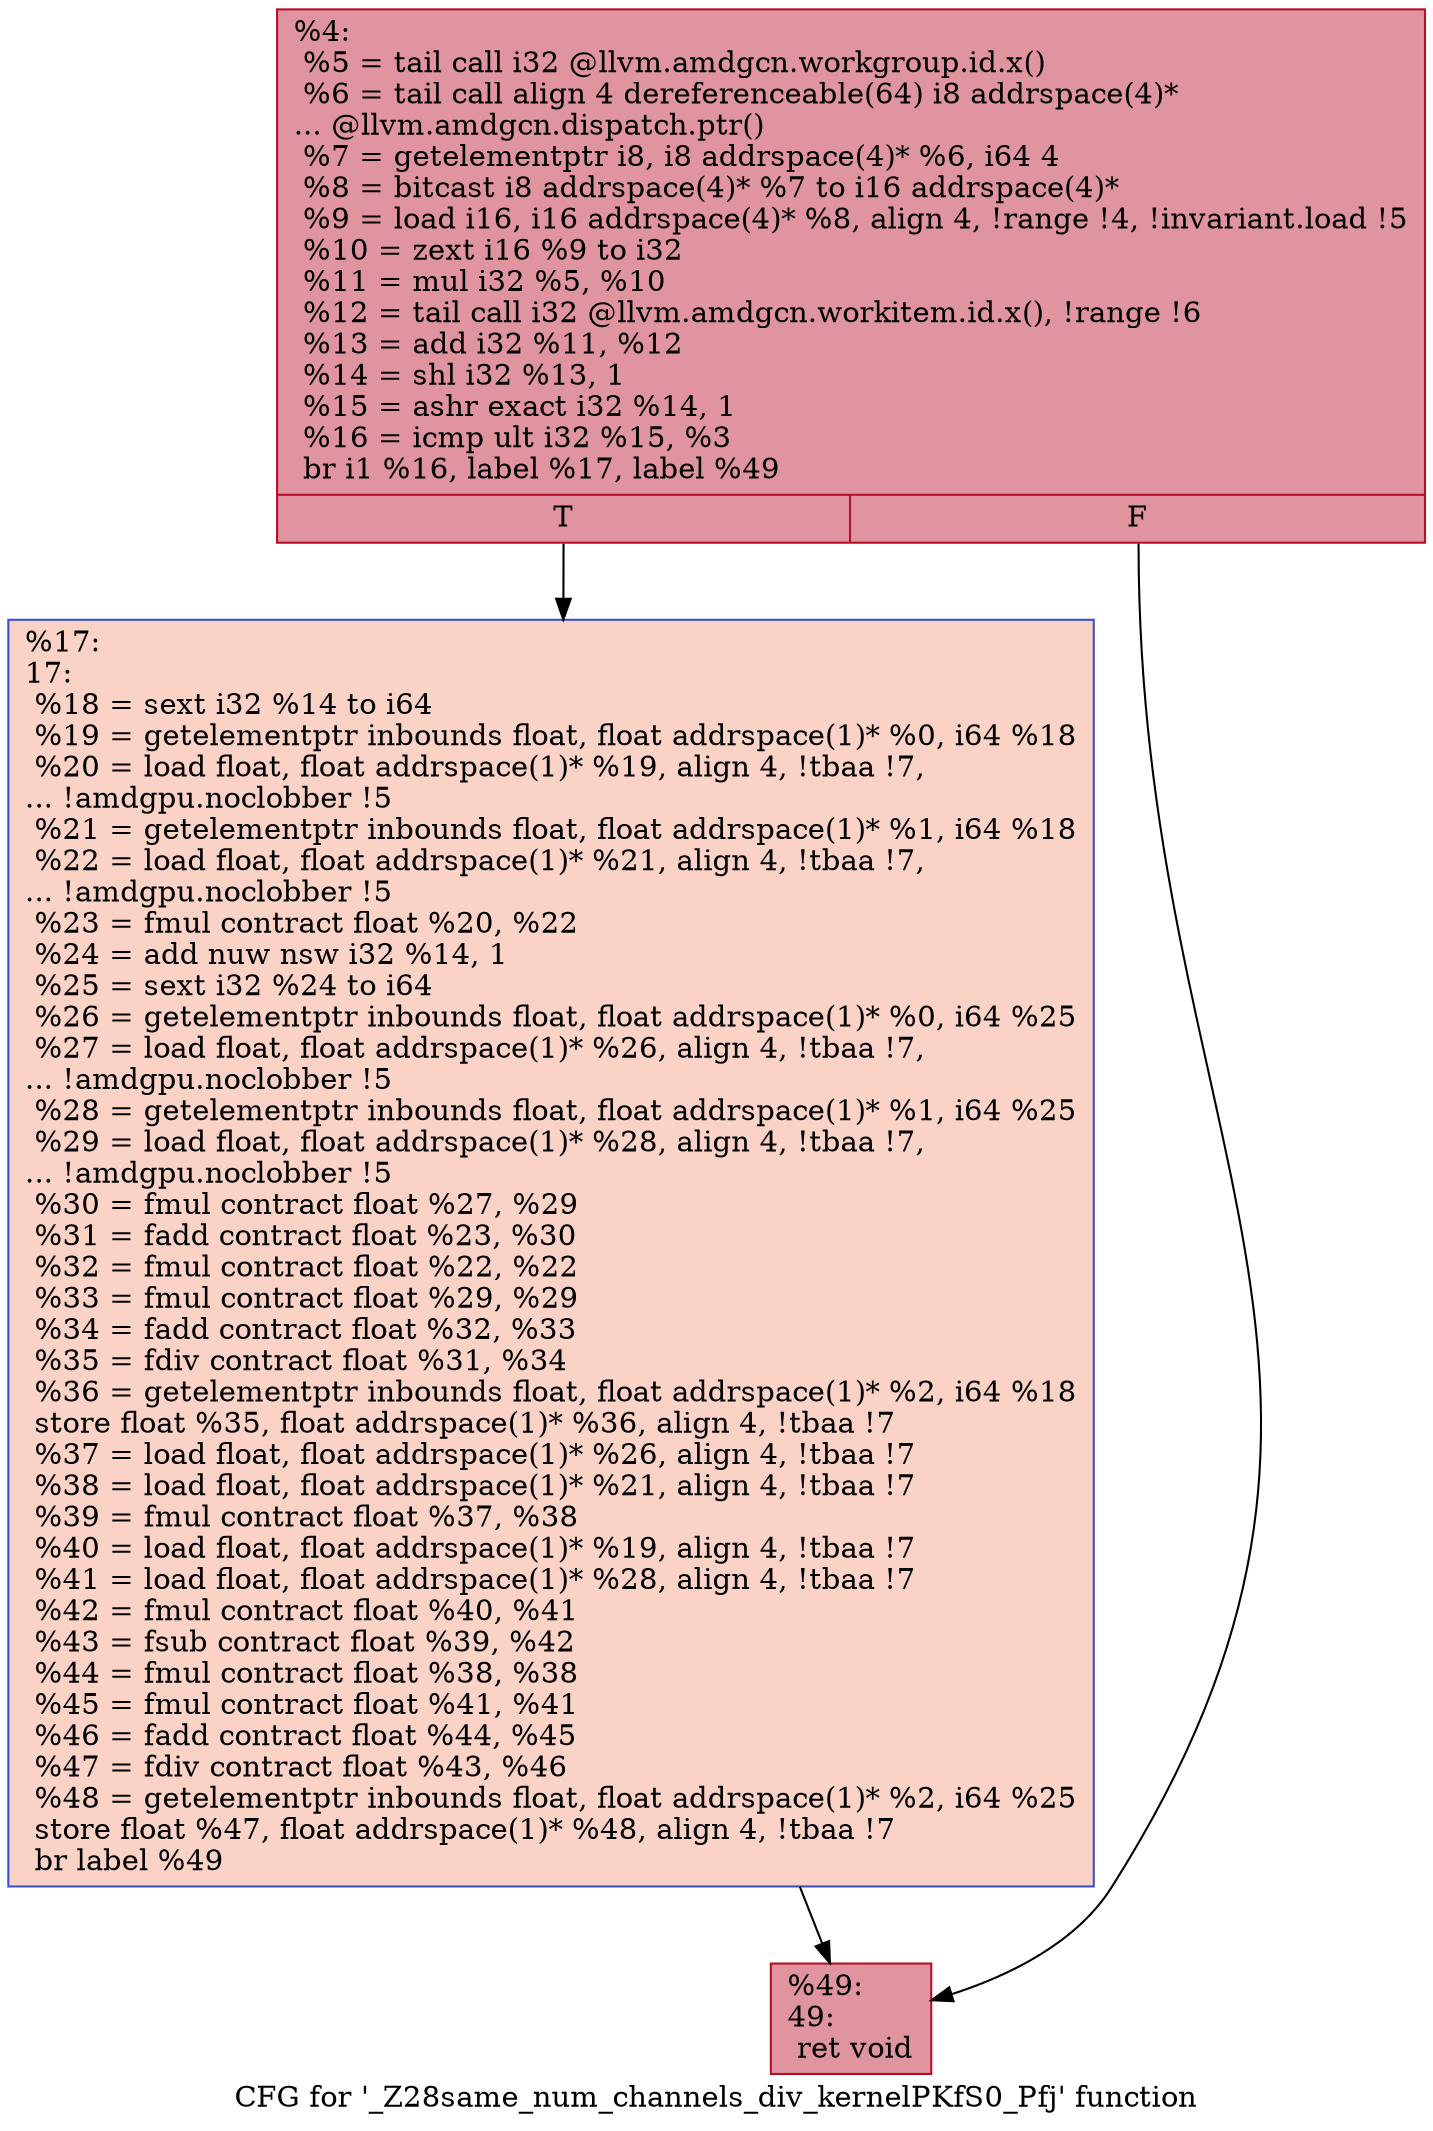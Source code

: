 digraph "CFG for '_Z28same_num_channels_div_kernelPKfS0_Pfj' function" {
	label="CFG for '_Z28same_num_channels_div_kernelPKfS0_Pfj' function";

	Node0x61f4630 [shape=record,color="#b70d28ff", style=filled, fillcolor="#b70d2870",label="{%4:\l  %5 = tail call i32 @llvm.amdgcn.workgroup.id.x()\l  %6 = tail call align 4 dereferenceable(64) i8 addrspace(4)*\l... @llvm.amdgcn.dispatch.ptr()\l  %7 = getelementptr i8, i8 addrspace(4)* %6, i64 4\l  %8 = bitcast i8 addrspace(4)* %7 to i16 addrspace(4)*\l  %9 = load i16, i16 addrspace(4)* %8, align 4, !range !4, !invariant.load !5\l  %10 = zext i16 %9 to i32\l  %11 = mul i32 %5, %10\l  %12 = tail call i32 @llvm.amdgcn.workitem.id.x(), !range !6\l  %13 = add i32 %11, %12\l  %14 = shl i32 %13, 1\l  %15 = ashr exact i32 %14, 1\l  %16 = icmp ult i32 %15, %3\l  br i1 %16, label %17, label %49\l|{<s0>T|<s1>F}}"];
	Node0x61f4630:s0 -> Node0x61f5220;
	Node0x61f4630:s1 -> Node0x61f67b0;
	Node0x61f5220 [shape=record,color="#3d50c3ff", style=filled, fillcolor="#f59c7d70",label="{%17:\l17:                                               \l  %18 = sext i32 %14 to i64\l  %19 = getelementptr inbounds float, float addrspace(1)* %0, i64 %18\l  %20 = load float, float addrspace(1)* %19, align 4, !tbaa !7,\l... !amdgpu.noclobber !5\l  %21 = getelementptr inbounds float, float addrspace(1)* %1, i64 %18\l  %22 = load float, float addrspace(1)* %21, align 4, !tbaa !7,\l... !amdgpu.noclobber !5\l  %23 = fmul contract float %20, %22\l  %24 = add nuw nsw i32 %14, 1\l  %25 = sext i32 %24 to i64\l  %26 = getelementptr inbounds float, float addrspace(1)* %0, i64 %25\l  %27 = load float, float addrspace(1)* %26, align 4, !tbaa !7,\l... !amdgpu.noclobber !5\l  %28 = getelementptr inbounds float, float addrspace(1)* %1, i64 %25\l  %29 = load float, float addrspace(1)* %28, align 4, !tbaa !7,\l... !amdgpu.noclobber !5\l  %30 = fmul contract float %27, %29\l  %31 = fadd contract float %23, %30\l  %32 = fmul contract float %22, %22\l  %33 = fmul contract float %29, %29\l  %34 = fadd contract float %32, %33\l  %35 = fdiv contract float %31, %34\l  %36 = getelementptr inbounds float, float addrspace(1)* %2, i64 %18\l  store float %35, float addrspace(1)* %36, align 4, !tbaa !7\l  %37 = load float, float addrspace(1)* %26, align 4, !tbaa !7\l  %38 = load float, float addrspace(1)* %21, align 4, !tbaa !7\l  %39 = fmul contract float %37, %38\l  %40 = load float, float addrspace(1)* %19, align 4, !tbaa !7\l  %41 = load float, float addrspace(1)* %28, align 4, !tbaa !7\l  %42 = fmul contract float %40, %41\l  %43 = fsub contract float %39, %42\l  %44 = fmul contract float %38, %38\l  %45 = fmul contract float %41, %41\l  %46 = fadd contract float %44, %45\l  %47 = fdiv contract float %43, %46\l  %48 = getelementptr inbounds float, float addrspace(1)* %2, i64 %25\l  store float %47, float addrspace(1)* %48, align 4, !tbaa !7\l  br label %49\l}"];
	Node0x61f5220 -> Node0x61f67b0;
	Node0x61f67b0 [shape=record,color="#b70d28ff", style=filled, fillcolor="#b70d2870",label="{%49:\l49:                                               \l  ret void\l}"];
}
